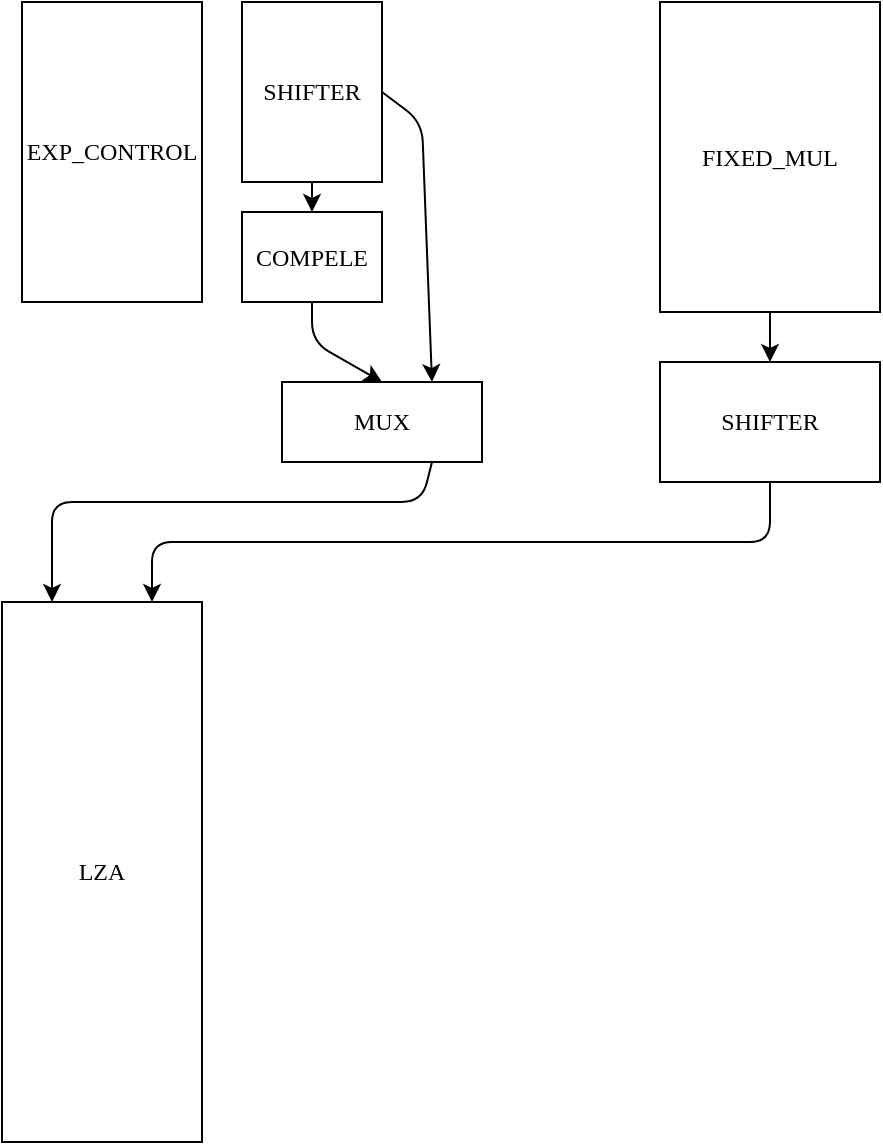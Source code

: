<mxfile>
    <diagram id="GHA4ljHhGqv7emQvHj0M" name="第 1 页">
        <mxGraphModel dx="1048" dy="627" grid="1" gridSize="10" guides="1" tooltips="1" connect="1" arrows="1" fold="1" page="1" pageScale="1" pageWidth="827" pageHeight="1169" math="0" shadow="0">
            <root>
                <mxCell id="0"/>
                <mxCell id="1" parent="0"/>
                <mxCell id="13" style="edgeStyle=none;html=1;exitX=0.5;exitY=1;exitDx=0;exitDy=0;entryX=0.75;entryY=0;entryDx=0;entryDy=0;fontFamily=Times New Roman;" edge="1" parent="1" source="2" target="7">
                    <mxGeometry relative="1" as="geometry">
                        <Array as="points">
                            <mxPoint x="414" y="420"/>
                            <mxPoint x="105" y="420"/>
                        </Array>
                    </mxGeometry>
                </mxCell>
                <mxCell id="2" value="&lt;font face=&quot;Times New Roman&quot;&gt;SHIFTER&lt;/font&gt;" style="rounded=0;whiteSpace=wrap;html=1;" parent="1" vertex="1">
                    <mxGeometry x="359" y="330" width="110" height="60" as="geometry"/>
                </mxCell>
                <mxCell id="14" style="edgeStyle=none;html=1;exitX=0.5;exitY=1;exitDx=0;exitDy=0;entryX=0.5;entryY=0;entryDx=0;entryDy=0;fontFamily=Times New Roman;" edge="1" parent="1" source="3" target="2">
                    <mxGeometry relative="1" as="geometry"/>
                </mxCell>
                <mxCell id="3" value="&lt;font face=&quot;Times New Roman&quot;&gt;FIXED_MUL&lt;/font&gt;" style="rounded=0;whiteSpace=wrap;html=1;" parent="1" vertex="1">
                    <mxGeometry x="359" y="150" width="110" height="155" as="geometry"/>
                </mxCell>
                <mxCell id="4" value="EXP_CONTROL" style="rounded=0;whiteSpace=wrap;html=1;fontFamily=Times New Roman;" vertex="1" parent="1">
                    <mxGeometry x="40" y="150" width="90" height="150" as="geometry"/>
                </mxCell>
                <mxCell id="9" style="edgeStyle=none;html=1;exitX=0.5;exitY=1;exitDx=0;exitDy=0;entryX=0.5;entryY=0;entryDx=0;entryDy=0;fontFamily=Times New Roman;" edge="1" parent="1" source="5" target="6">
                    <mxGeometry relative="1" as="geometry"/>
                </mxCell>
                <mxCell id="11" style="edgeStyle=none;html=1;exitX=1;exitY=0.5;exitDx=0;exitDy=0;fontFamily=Times New Roman;entryX=0.75;entryY=0;entryDx=0;entryDy=0;" edge="1" parent="1" source="5" target="10">
                    <mxGeometry relative="1" as="geometry">
                        <mxPoint x="240" y="330" as="targetPoint"/>
                        <Array as="points">
                            <mxPoint x="240" y="210"/>
                        </Array>
                    </mxGeometry>
                </mxCell>
                <mxCell id="5" value="SHIFTER" style="rounded=0;whiteSpace=wrap;html=1;fontFamily=Times New Roman;" vertex="1" parent="1">
                    <mxGeometry x="150" y="150" width="70" height="90" as="geometry"/>
                </mxCell>
                <mxCell id="8" style="edgeStyle=none;html=1;exitX=0.5;exitY=1;exitDx=0;exitDy=0;entryX=0.5;entryY=0;entryDx=0;entryDy=0;fontFamily=Times New Roman;" edge="1" parent="1" source="6" target="10">
                    <mxGeometry relative="1" as="geometry">
                        <Array as="points">
                            <mxPoint x="185" y="320"/>
                        </Array>
                    </mxGeometry>
                </mxCell>
                <mxCell id="6" value="COMPELE" style="rounded=0;whiteSpace=wrap;html=1;fontFamily=Times New Roman;" vertex="1" parent="1">
                    <mxGeometry x="150" y="255" width="70" height="45" as="geometry"/>
                </mxCell>
                <mxCell id="7" value="LZA" style="rounded=0;whiteSpace=wrap;html=1;fontFamily=Times New Roman;" vertex="1" parent="1">
                    <mxGeometry x="30" y="450" width="100" height="270" as="geometry"/>
                </mxCell>
                <mxCell id="10" value="MUX" style="rounded=0;whiteSpace=wrap;html=1;fontFamily=Times New Roman;" vertex="1" parent="1">
                    <mxGeometry x="170" y="340" width="100" height="40" as="geometry"/>
                </mxCell>
                <mxCell id="12" style="edgeStyle=none;html=1;exitX=0.75;exitY=1;exitDx=0;exitDy=0;entryX=0.25;entryY=0;entryDx=0;entryDy=0;fontFamily=Times New Roman;" edge="1" parent="1" source="10" target="7">
                    <mxGeometry relative="1" as="geometry">
                        <Array as="points">
                            <mxPoint x="240" y="400"/>
                            <mxPoint x="55" y="400"/>
                        </Array>
                    </mxGeometry>
                </mxCell>
            </root>
        </mxGraphModel>
    </diagram>
</mxfile>